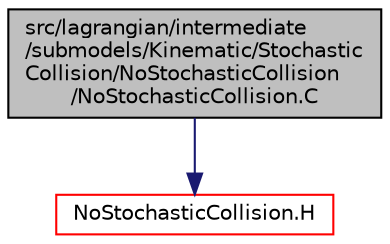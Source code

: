 digraph "src/lagrangian/intermediate/submodels/Kinematic/StochasticCollision/NoStochasticCollision/NoStochasticCollision.C"
{
  bgcolor="transparent";
  edge [fontname="Helvetica",fontsize="10",labelfontname="Helvetica",labelfontsize="10"];
  node [fontname="Helvetica",fontsize="10",shape=record];
  Node1 [label="src/lagrangian/intermediate\l/submodels/Kinematic/Stochastic\lCollision/NoStochasticCollision\l/NoStochasticCollision.C",height=0.2,width=0.4,color="black", fillcolor="grey75", style="filled", fontcolor="black"];
  Node1 -> Node2 [color="midnightblue",fontsize="10",style="solid",fontname="Helvetica"];
  Node2 [label="NoStochasticCollision.H",height=0.2,width=0.4,color="red",URL="$a06894.html"];
}
